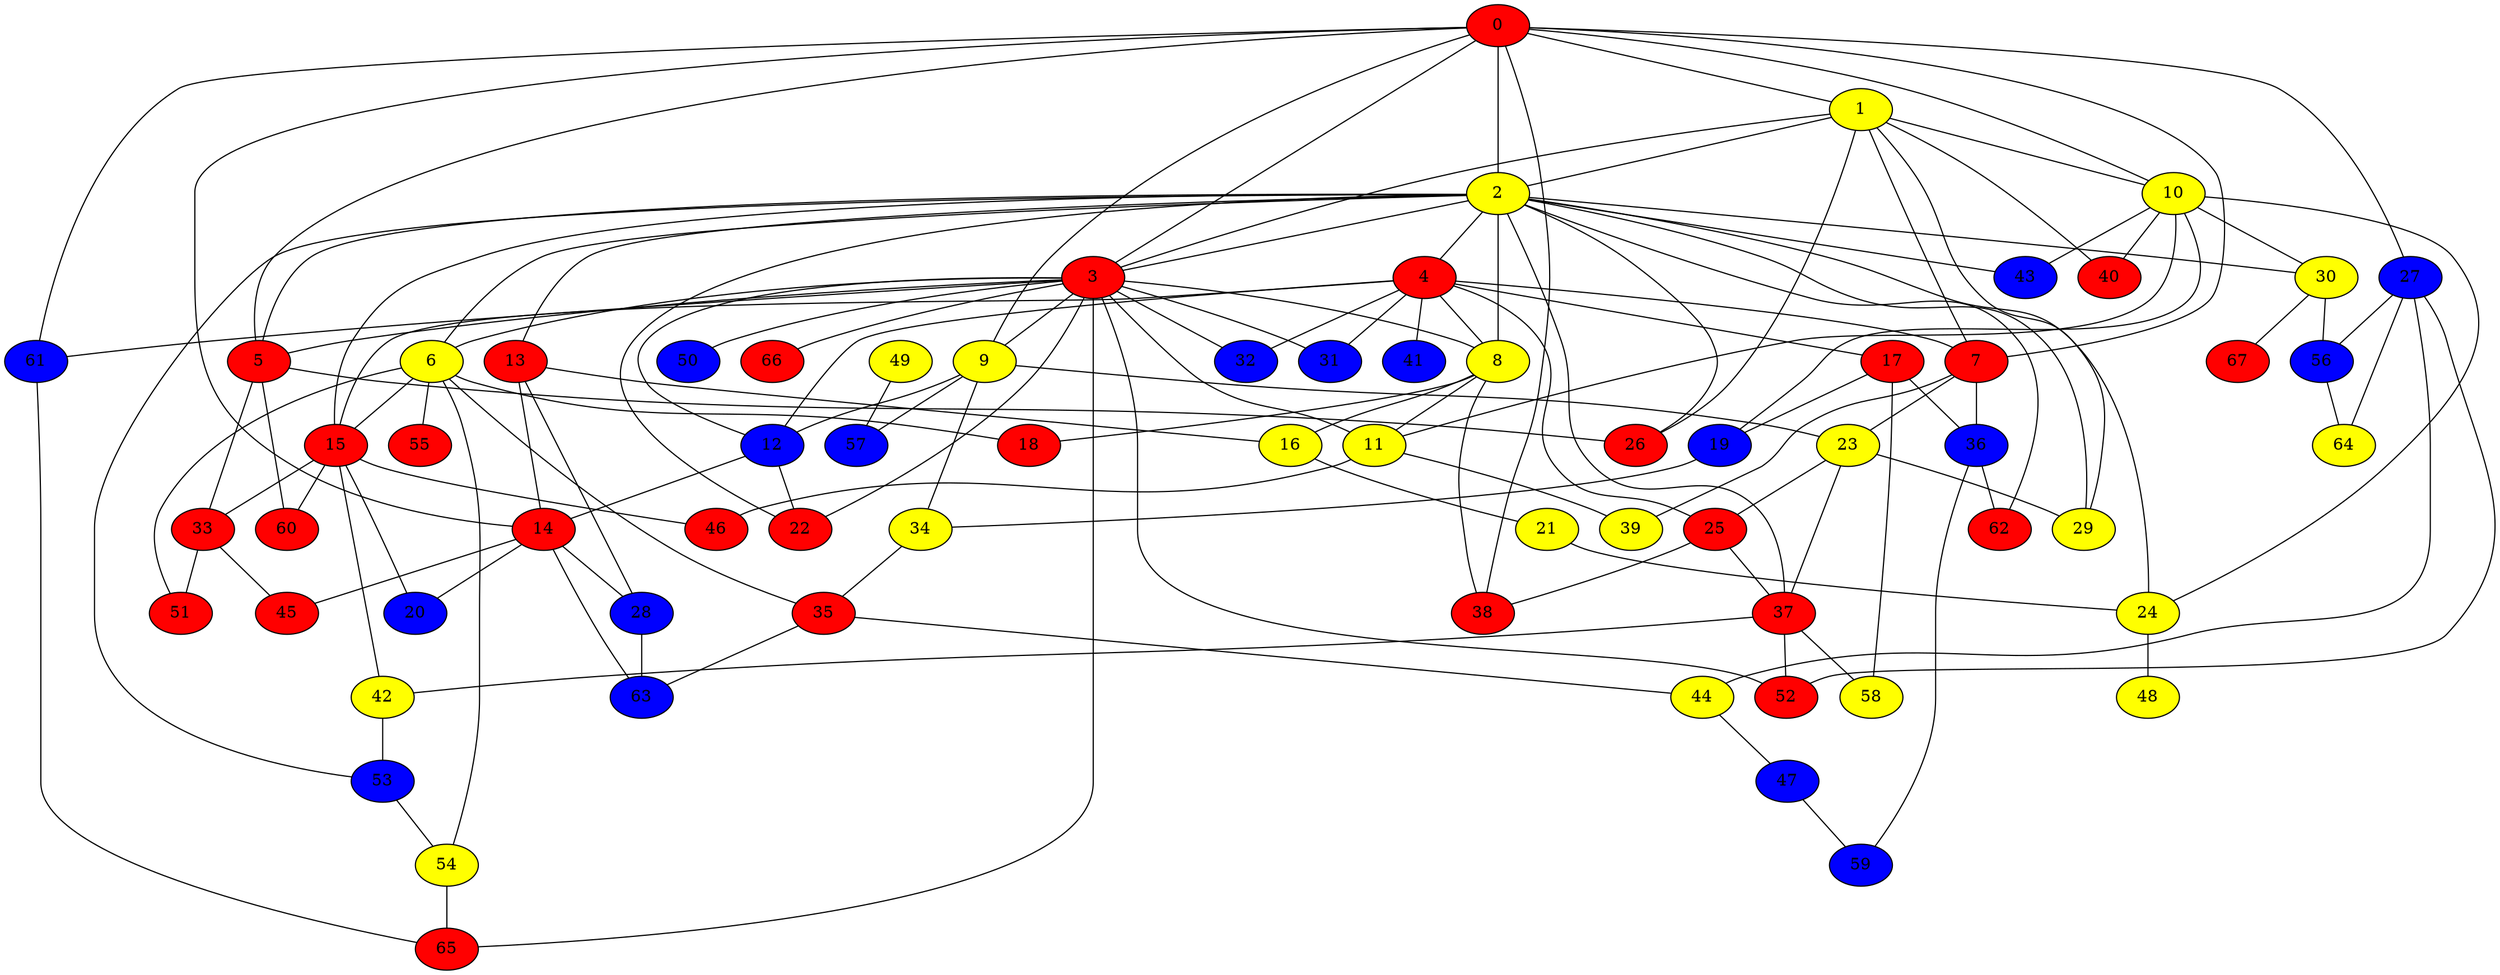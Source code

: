 graph {
0 [style = filled fillcolor = red];
1 [style = filled fillcolor = yellow];
2 [style = filled fillcolor = yellow];
3 [style = filled fillcolor = red];
4 [style = filled fillcolor = red];
5 [style = filled fillcolor = red];
6 [style = filled fillcolor = yellow];
7 [style = filled fillcolor = red];
8 [style = filled fillcolor = yellow];
9 [style = filled fillcolor = yellow];
10 [style = filled fillcolor = yellow];
11 [style = filled fillcolor = yellow];
12 [style = filled fillcolor = blue];
13 [style = filled fillcolor = red];
14 [style = filled fillcolor = red];
15 [style = filled fillcolor = red];
16 [style = filled fillcolor = yellow];
17 [style = filled fillcolor = red];
18 [style = filled fillcolor = red];
19 [style = filled fillcolor = blue];
20 [style = filled fillcolor = blue];
21 [style = filled fillcolor = yellow];
22 [style = filled fillcolor = red];
23 [style = filled fillcolor = yellow];
24 [style = filled fillcolor = yellow];
25 [style = filled fillcolor = red];
26 [style = filled fillcolor = red];
27 [style = filled fillcolor = blue];
28 [style = filled fillcolor = blue];
29 [style = filled fillcolor = yellow];
30 [style = filled fillcolor = yellow];
31 [style = filled fillcolor = blue];
32 [style = filled fillcolor = blue];
33 [style = filled fillcolor = red];
34 [style = filled fillcolor = yellow];
35 [style = filled fillcolor = red];
36 [style = filled fillcolor = blue];
37 [style = filled fillcolor = red];
38 [style = filled fillcolor = red];
39 [style = filled fillcolor = yellow];
40 [style = filled fillcolor = red];
41 [style = filled fillcolor = blue];
42 [style = filled fillcolor = yellow];
43 [style = filled fillcolor = blue];
44 [style = filled fillcolor = yellow];
45 [style = filled fillcolor = red];
46 [style = filled fillcolor = red];
47 [style = filled fillcolor = blue];
48 [style = filled fillcolor = yellow];
49 [style = filled fillcolor = yellow];
50 [style = filled fillcolor = blue];
51 [style = filled fillcolor = red];
52 [style = filled fillcolor = red];
53 [style = filled fillcolor = blue];
54 [style = filled fillcolor = yellow];
55 [style = filled fillcolor = red];
56 [style = filled fillcolor = blue];
57 [style = filled fillcolor = blue];
58 [style = filled fillcolor = yellow];
59 [style = filled fillcolor = blue];
60 [style = filled fillcolor = red];
61 [style = filled fillcolor = blue];
62 [style = filled fillcolor = red];
63 [style = filled fillcolor = blue];
64 [style = filled fillcolor = yellow];
65 [style = filled fillcolor = red];
66 [style = filled fillcolor = red];
67 [style = filled fillcolor = red];
0 -- 5;
0 -- 3;
0 -- 2;
0 -- 1;
0 -- 7;
0 -- 9;
0 -- 10;
0 -- 14;
0 -- 27;
0 -- 38;
0 -- 61;
1 -- 2;
1 -- 3;
1 -- 7;
1 -- 10;
1 -- 26;
1 -- 29;
1 -- 40;
2 -- 3;
2 -- 4;
2 -- 5;
2 -- 6;
2 -- 8;
2 -- 13;
2 -- 15;
2 -- 22;
2 -- 24;
2 -- 26;
2 -- 29;
2 -- 30;
2 -- 37;
2 -- 43;
2 -- 53;
2 -- 62;
3 -- 5;
3 -- 6;
3 -- 8;
3 -- 9;
3 -- 11;
3 -- 12;
3 -- 22;
3 -- 31;
3 -- 32;
3 -- 50;
3 -- 52;
3 -- 61;
3 -- 65;
3 -- 66;
4 -- 7;
4 -- 8;
4 -- 12;
4 -- 15;
4 -- 17;
4 -- 25;
4 -- 31;
4 -- 32;
4 -- 41;
5 -- 26;
5 -- 33;
5 -- 60;
6 -- 15;
6 -- 18;
6 -- 35;
6 -- 51;
6 -- 54;
6 -- 55;
7 -- 23;
7 -- 36;
7 -- 39;
8 -- 11;
8 -- 16;
8 -- 18;
8 -- 38;
9 -- 12;
9 -- 23;
9 -- 34;
9 -- 57;
10 -- 11;
10 -- 19;
10 -- 24;
10 -- 30;
10 -- 40;
10 -- 43;
11 -- 39;
11 -- 46;
12 -- 14;
12 -- 22;
13 -- 14;
13 -- 16;
13 -- 28;
14 -- 20;
14 -- 28;
14 -- 45;
14 -- 63;
15 -- 20;
15 -- 33;
15 -- 42;
15 -- 46;
15 -- 60;
16 -- 21;
17 -- 19;
17 -- 36;
17 -- 58;
19 -- 34;
21 -- 24;
23 -- 25;
23 -- 29;
23 -- 37;
24 -- 48;
25 -- 37;
25 -- 38;
27 -- 44;
27 -- 52;
27 -- 56;
27 -- 64;
28 -- 63;
30 -- 56;
30 -- 67;
33 -- 45;
33 -- 51;
34 -- 35;
35 -- 44;
35 -- 63;
36 -- 59;
36 -- 62;
37 -- 42;
37 -- 52;
37 -- 58;
42 -- 53;
44 -- 47;
47 -- 59;
49 -- 57;
53 -- 54;
54 -- 65;
56 -- 64;
61 -- 65;
}
